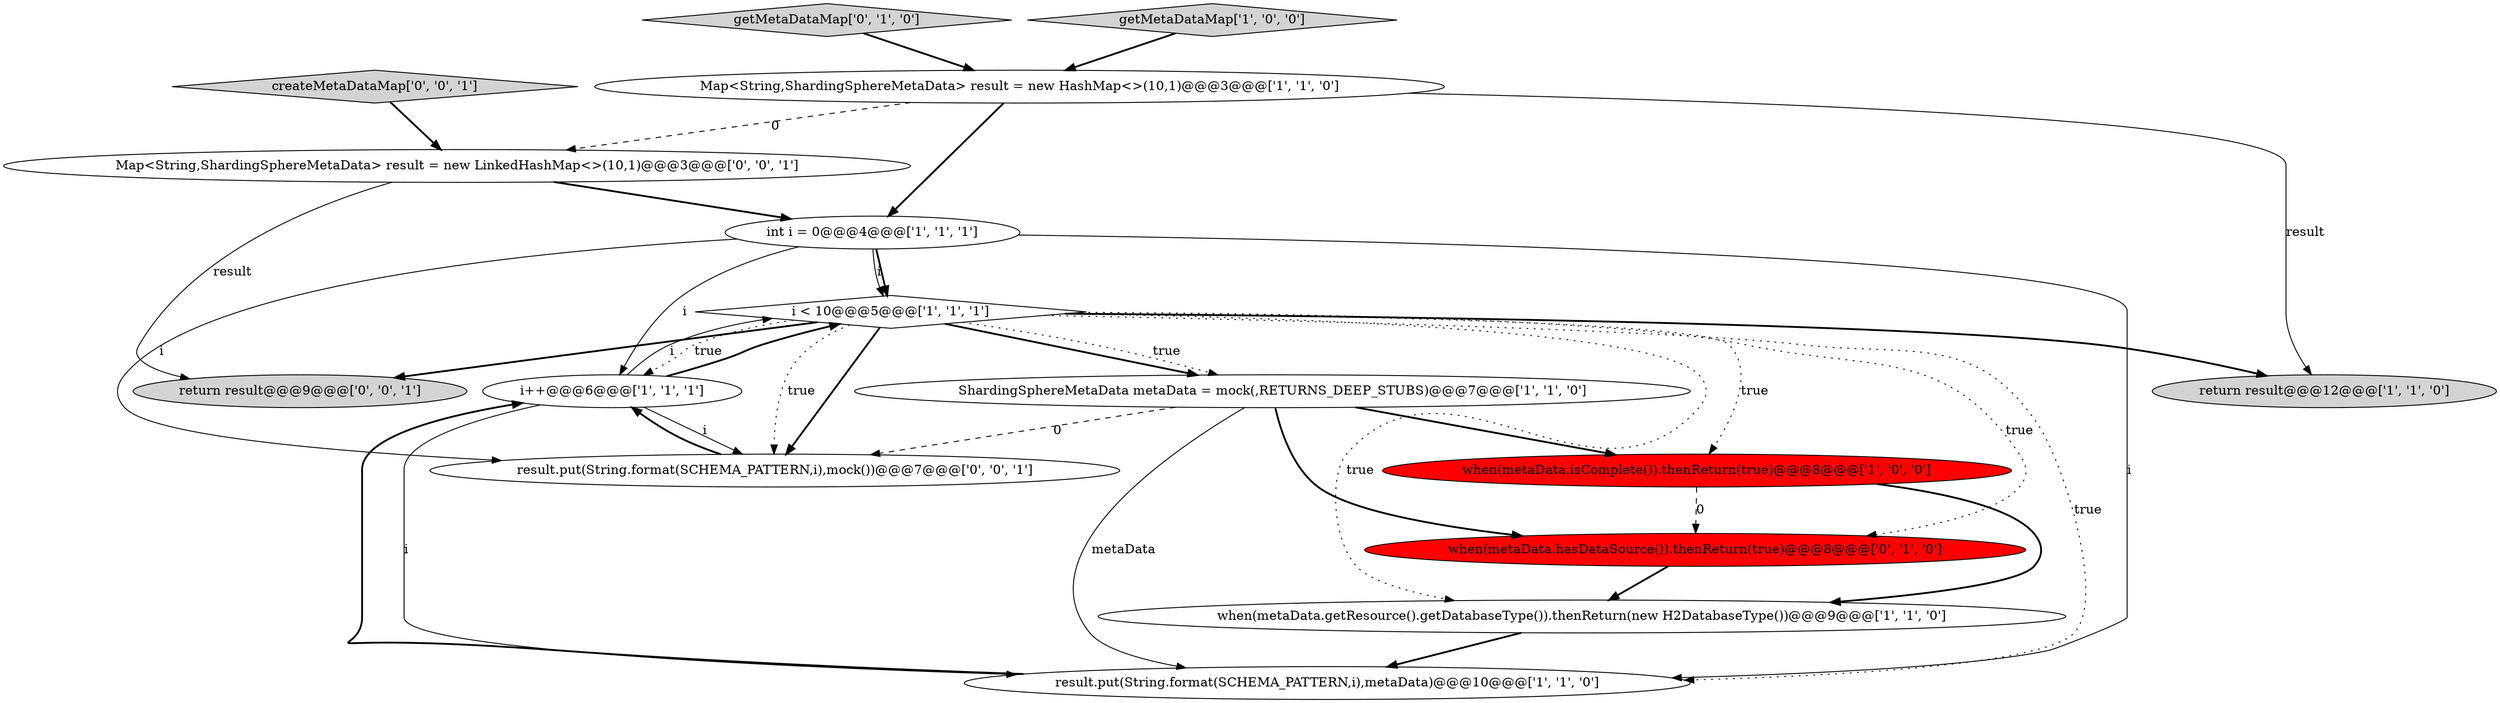 digraph {
8 [style = filled, label = "i < 10@@@5@@@['1', '1', '1']", fillcolor = white, shape = diamond image = "AAA0AAABBB1BBB"];
9 [style = filled, label = "i++@@@6@@@['1', '1', '1']", fillcolor = white, shape = ellipse image = "AAA0AAABBB1BBB"];
3 [style = filled, label = "Map<String,ShardingSphereMetaData> result = new HashMap<>(10,1)@@@3@@@['1', '1', '0']", fillcolor = white, shape = ellipse image = "AAA0AAABBB1BBB"];
15 [style = filled, label = "createMetaDataMap['0', '0', '1']", fillcolor = lightgray, shape = diamond image = "AAA0AAABBB3BBB"];
10 [style = filled, label = "getMetaDataMap['0', '1', '0']", fillcolor = lightgray, shape = diamond image = "AAA0AAABBB2BBB"];
13 [style = filled, label = "result.put(String.format(SCHEMA_PATTERN,i),mock())@@@7@@@['0', '0', '1']", fillcolor = white, shape = ellipse image = "AAA0AAABBB3BBB"];
14 [style = filled, label = "return result@@@9@@@['0', '0', '1']", fillcolor = lightgray, shape = ellipse image = "AAA0AAABBB3BBB"];
5 [style = filled, label = "int i = 0@@@4@@@['1', '1', '1']", fillcolor = white, shape = ellipse image = "AAA0AAABBB1BBB"];
12 [style = filled, label = "Map<String,ShardingSphereMetaData> result = new LinkedHashMap<>(10,1)@@@3@@@['0', '0', '1']", fillcolor = white, shape = ellipse image = "AAA0AAABBB3BBB"];
1 [style = filled, label = "result.put(String.format(SCHEMA_PATTERN,i),metaData)@@@10@@@['1', '1', '0']", fillcolor = white, shape = ellipse image = "AAA0AAABBB1BBB"];
11 [style = filled, label = "when(metaData.hasDataSource()).thenReturn(true)@@@8@@@['0', '1', '0']", fillcolor = red, shape = ellipse image = "AAA1AAABBB2BBB"];
4 [style = filled, label = "when(metaData.isComplete()).thenReturn(true)@@@8@@@['1', '0', '0']", fillcolor = red, shape = ellipse image = "AAA1AAABBB1BBB"];
2 [style = filled, label = "when(metaData.getResource().getDatabaseType()).thenReturn(new H2DatabaseType())@@@9@@@['1', '1', '0']", fillcolor = white, shape = ellipse image = "AAA0AAABBB1BBB"];
6 [style = filled, label = "return result@@@12@@@['1', '1', '0']", fillcolor = lightgray, shape = ellipse image = "AAA0AAABBB1BBB"];
7 [style = filled, label = "getMetaDataMap['1', '0', '0']", fillcolor = lightgray, shape = diamond image = "AAA0AAABBB1BBB"];
0 [style = filled, label = "ShardingSphereMetaData metaData = mock(,RETURNS_DEEP_STUBS)@@@7@@@['1', '1', '0']", fillcolor = white, shape = ellipse image = "AAA0AAABBB1BBB"];
5->8 [style = bold, label=""];
12->5 [style = bold, label=""];
2->1 [style = bold, label=""];
8->2 [style = dotted, label="true"];
8->14 [style = bold, label=""];
0->11 [style = bold, label=""];
10->3 [style = bold, label=""];
8->6 [style = bold, label=""];
4->2 [style = bold, label=""];
5->13 [style = solid, label="i"];
5->1 [style = solid, label="i"];
9->1 [style = solid, label="i"];
9->8 [style = bold, label=""];
8->4 [style = dotted, label="true"];
11->2 [style = bold, label=""];
7->3 [style = bold, label=""];
1->9 [style = bold, label=""];
8->0 [style = bold, label=""];
8->1 [style = dotted, label="true"];
3->5 [style = bold, label=""];
9->13 [style = solid, label="i"];
3->12 [style = dashed, label="0"];
3->6 [style = solid, label="result"];
12->14 [style = solid, label="result"];
0->4 [style = bold, label=""];
0->13 [style = dashed, label="0"];
8->11 [style = dotted, label="true"];
9->8 [style = solid, label="i"];
15->12 [style = bold, label=""];
8->0 [style = dotted, label="true"];
13->9 [style = bold, label=""];
8->9 [style = dotted, label="true"];
8->13 [style = dotted, label="true"];
4->11 [style = dashed, label="0"];
8->13 [style = bold, label=""];
0->1 [style = solid, label="metaData"];
5->9 [style = solid, label="i"];
5->8 [style = solid, label="i"];
}
